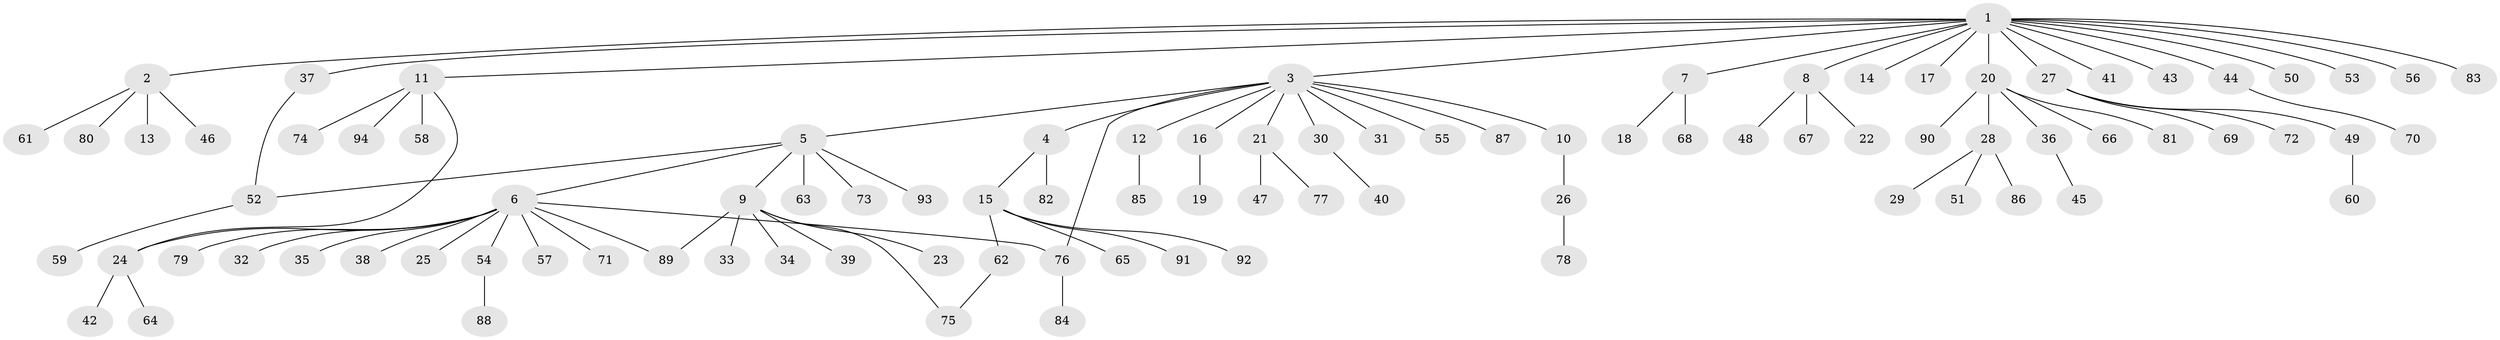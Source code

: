 // coarse degree distribution, {16: 0.017241379310344827, 4: 0.034482758620689655, 11: 0.017241379310344827, 2: 0.20689655172413793, 5: 0.05172413793103448, 3: 0.05172413793103448, 6: 0.017241379310344827, 1: 0.603448275862069}
// Generated by graph-tools (version 1.1) at 2025/50/03/04/25 22:50:11]
// undirected, 94 vertices, 98 edges
graph export_dot {
  node [color=gray90,style=filled];
  1;
  2;
  3;
  4;
  5;
  6;
  7;
  8;
  9;
  10;
  11;
  12;
  13;
  14;
  15;
  16;
  17;
  18;
  19;
  20;
  21;
  22;
  23;
  24;
  25;
  26;
  27;
  28;
  29;
  30;
  31;
  32;
  33;
  34;
  35;
  36;
  37;
  38;
  39;
  40;
  41;
  42;
  43;
  44;
  45;
  46;
  47;
  48;
  49;
  50;
  51;
  52;
  53;
  54;
  55;
  56;
  57;
  58;
  59;
  60;
  61;
  62;
  63;
  64;
  65;
  66;
  67;
  68;
  69;
  70;
  71;
  72;
  73;
  74;
  75;
  76;
  77;
  78;
  79;
  80;
  81;
  82;
  83;
  84;
  85;
  86;
  87;
  88;
  89;
  90;
  91;
  92;
  93;
  94;
  1 -- 2;
  1 -- 3;
  1 -- 7;
  1 -- 8;
  1 -- 11;
  1 -- 14;
  1 -- 17;
  1 -- 20;
  1 -- 27;
  1 -- 37;
  1 -- 41;
  1 -- 43;
  1 -- 44;
  1 -- 50;
  1 -- 53;
  1 -- 56;
  1 -- 83;
  2 -- 13;
  2 -- 46;
  2 -- 61;
  2 -- 80;
  3 -- 4;
  3 -- 5;
  3 -- 10;
  3 -- 12;
  3 -- 16;
  3 -- 21;
  3 -- 30;
  3 -- 31;
  3 -- 55;
  3 -- 76;
  3 -- 87;
  4 -- 15;
  4 -- 82;
  5 -- 6;
  5 -- 9;
  5 -- 52;
  5 -- 63;
  5 -- 73;
  5 -- 93;
  6 -- 24;
  6 -- 25;
  6 -- 32;
  6 -- 35;
  6 -- 38;
  6 -- 54;
  6 -- 57;
  6 -- 71;
  6 -- 76;
  6 -- 79;
  6 -- 89;
  7 -- 18;
  7 -- 68;
  8 -- 22;
  8 -- 48;
  8 -- 67;
  9 -- 23;
  9 -- 33;
  9 -- 34;
  9 -- 39;
  9 -- 75;
  9 -- 89;
  10 -- 26;
  11 -- 24;
  11 -- 58;
  11 -- 74;
  11 -- 94;
  12 -- 85;
  15 -- 62;
  15 -- 65;
  15 -- 91;
  15 -- 92;
  16 -- 19;
  20 -- 28;
  20 -- 36;
  20 -- 66;
  20 -- 81;
  20 -- 90;
  21 -- 47;
  21 -- 77;
  24 -- 42;
  24 -- 64;
  26 -- 78;
  27 -- 49;
  27 -- 69;
  27 -- 72;
  28 -- 29;
  28 -- 51;
  28 -- 86;
  30 -- 40;
  36 -- 45;
  37 -- 52;
  44 -- 70;
  49 -- 60;
  52 -- 59;
  54 -- 88;
  62 -- 75;
  76 -- 84;
}
